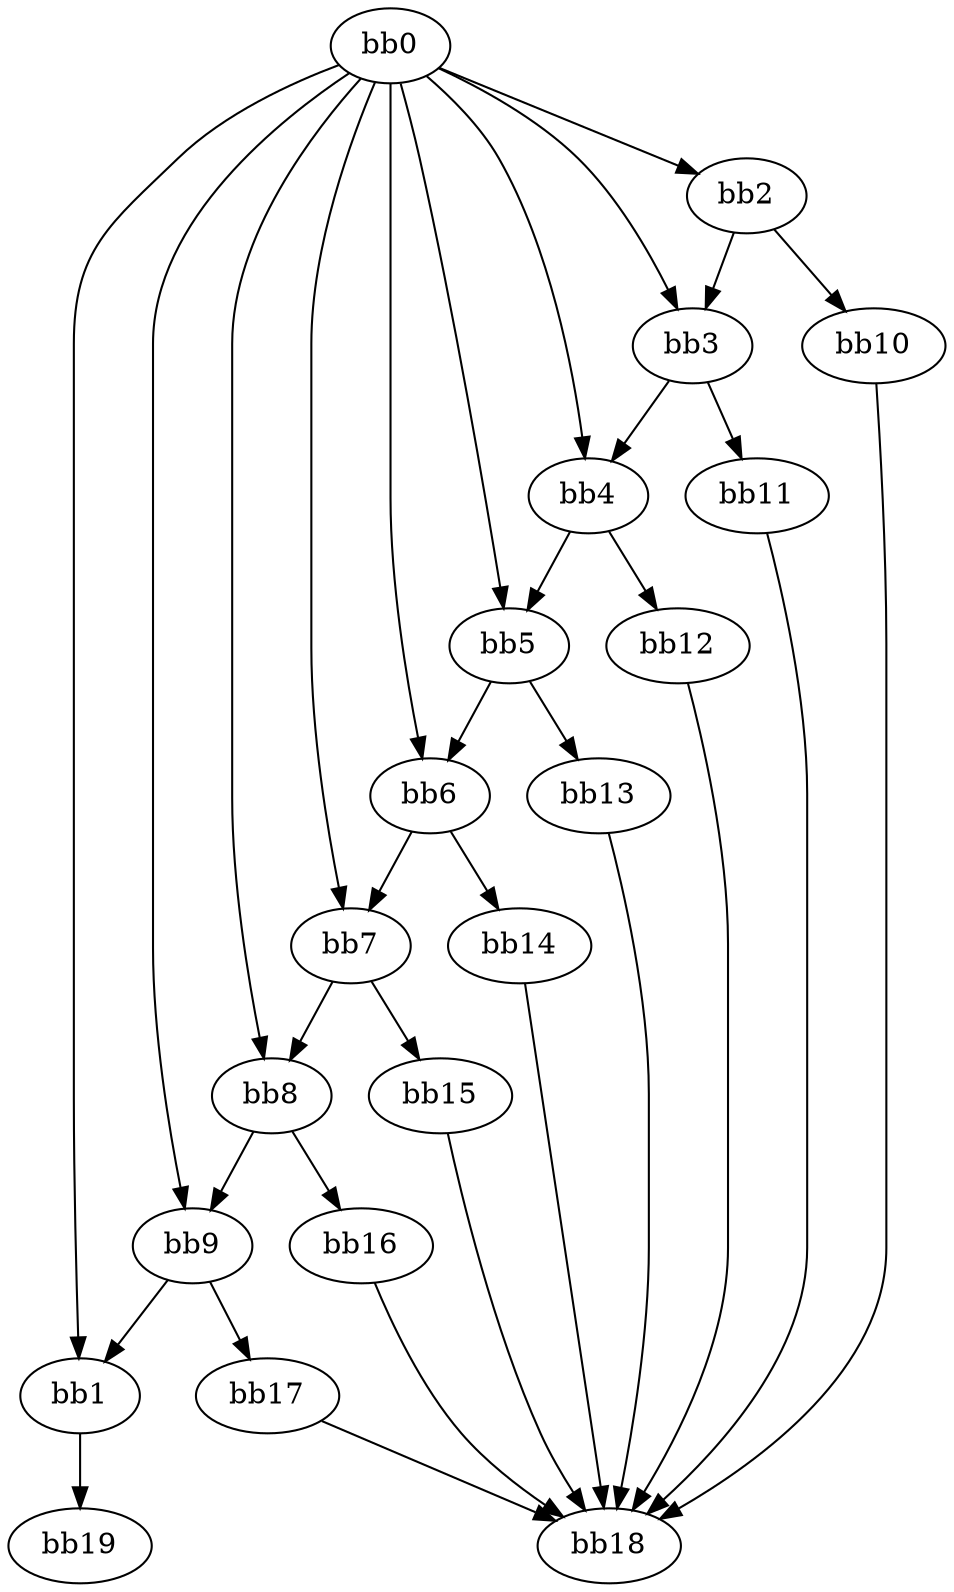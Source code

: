 digraph {
    0 [ label = "bb0\l" ]
    1 [ label = "bb1\l" ]
    2 [ label = "bb2\l" ]
    3 [ label = "bb3\l" ]
    4 [ label = "bb4\l" ]
    5 [ label = "bb5\l" ]
    6 [ label = "bb6\l" ]
    7 [ label = "bb7\l" ]
    8 [ label = "bb8\l" ]
    9 [ label = "bb9\l" ]
    10 [ label = "bb10\l" ]
    11 [ label = "bb11\l" ]
    12 [ label = "bb12\l" ]
    13 [ label = "bb13\l" ]
    14 [ label = "bb14\l" ]
    15 [ label = "bb15\l" ]
    16 [ label = "bb16\l" ]
    17 [ label = "bb17\l" ]
    18 [ label = "bb18\l" ]
    19 [ label = "bb19\l" ]
    0 -> 1 [ ]
    0 -> 2 [ ]
    0 -> 3 [ ]
    0 -> 4 [ ]
    0 -> 5 [ ]
    0 -> 6 [ ]
    0 -> 7 [ ]
    0 -> 8 [ ]
    0 -> 9 [ ]
    1 -> 19 [ ]
    2 -> 3 [ ]
    2 -> 10 [ ]
    3 -> 4 [ ]
    3 -> 11 [ ]
    4 -> 5 [ ]
    4 -> 12 [ ]
    5 -> 6 [ ]
    5 -> 13 [ ]
    6 -> 7 [ ]
    6 -> 14 [ ]
    7 -> 8 [ ]
    7 -> 15 [ ]
    8 -> 9 [ ]
    8 -> 16 [ ]
    9 -> 1 [ ]
    9 -> 17 [ ]
    10 -> 18 [ ]
    11 -> 18 [ ]
    12 -> 18 [ ]
    13 -> 18 [ ]
    14 -> 18 [ ]
    15 -> 18 [ ]
    16 -> 18 [ ]
    17 -> 18 [ ]
}


